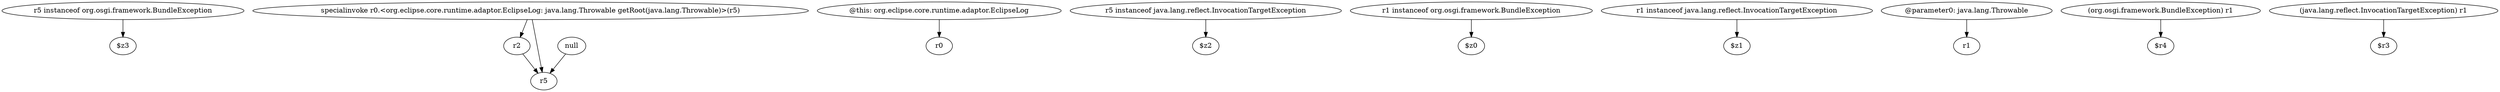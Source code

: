digraph g {
0[label="r5 instanceof org.osgi.framework.BundleException"]
1[label="$z3"]
0->1[label=""]
2[label="specialinvoke r0.<org.eclipse.core.runtime.adaptor.EclipseLog: java.lang.Throwable getRoot(java.lang.Throwable)>(r5)"]
3[label="r2"]
2->3[label=""]
4[label="@this: org.eclipse.core.runtime.adaptor.EclipseLog"]
5[label="r0"]
4->5[label=""]
6[label="r5 instanceof java.lang.reflect.InvocationTargetException"]
7[label="$z2"]
6->7[label=""]
8[label="r5"]
3->8[label=""]
2->8[label=""]
9[label="null"]
9->8[label=""]
10[label="r1 instanceof org.osgi.framework.BundleException"]
11[label="$z0"]
10->11[label=""]
12[label="r1 instanceof java.lang.reflect.InvocationTargetException"]
13[label="$z1"]
12->13[label=""]
14[label="@parameter0: java.lang.Throwable"]
15[label="r1"]
14->15[label=""]
16[label="(org.osgi.framework.BundleException) r1"]
17[label="$r4"]
16->17[label=""]
18[label="(java.lang.reflect.InvocationTargetException) r1"]
19[label="$r3"]
18->19[label=""]
}